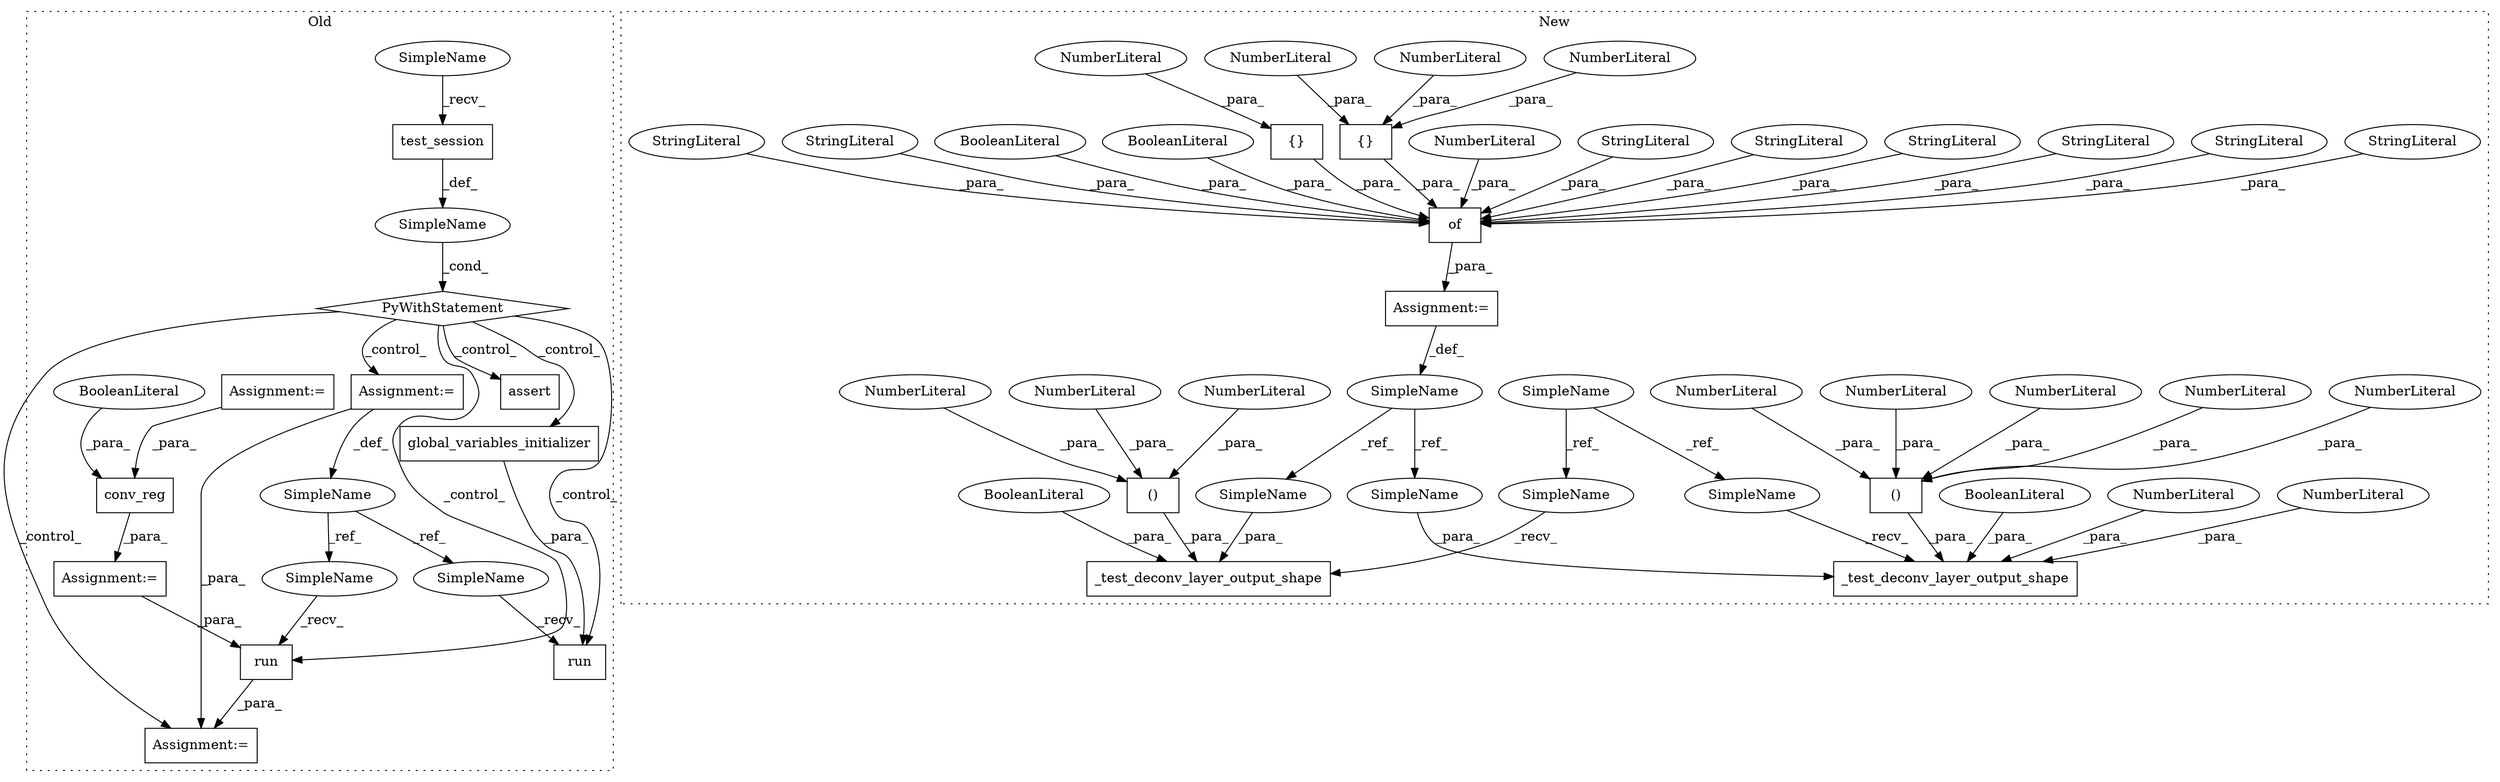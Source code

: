 digraph G {
subgraph cluster0 {
1 [label="run" a="32" s="7245,7261" l="4,1" shape="box"];
3 [label="Assignment:=" a="7" s="7239" l="1" shape="box"];
4 [label="Assignment:=" a="7" s="6927" l="1" shape="box"];
5 [label="Assignment:=" a="7" s="7162" l="4" shape="box"];
6 [label="SimpleName" a="42" s="" l="" shape="ellipse"];
7 [label="PyWithStatement" a="104" s="7119,7148" l="10,2" shape="diamond"];
8 [label="Assignment:=" a="7" s="7068" l="1" shape="box"];
9 [label="run" a="32" s="7179,7224" l="4,1" shape="box"];
10 [label="SimpleName" a="42" s="7162" l="4" shape="ellipse"];
11 [label="test_session" a="32" s="7134" l="14" shape="box"];
12 [label="global_variables_initializer" a="32" s="7194" l="30" shape="box"];
13 [label="assert" a="32" s="7275,7372" l="22,1" shape="box"];
18 [label="conv_reg" a="32" s="7069,7091" l="9,1" shape="box"];
19 [label="BooleanLiteral" a="9" s="7083" l="4" shape="ellipse"];
56 [label="SimpleName" a="42" s="7129" l="4" shape="ellipse"];
57 [label="SimpleName" a="42" s="7174" l="4" shape="ellipse"];
58 [label="SimpleName" a="42" s="7240" l="4" shape="ellipse"];
label = "Old";
style="dotted";
}
subgraph cluster1 {
2 [label="()" a="106" s="7387" l="61" shape="box"];
14 [label="NumberLiteral" a="34" s="7401" l="2" shape="ellipse"];
15 [label="NumberLiteral" a="34" s="7446" l="2" shape="ellipse"];
16 [label="NumberLiteral" a="34" s="7431" l="2" shape="ellipse"];
17 [label="NumberLiteral" a="34" s="7387" l="1" shape="ellipse"];
20 [label="_test_deconv_layer_output_shape" a="32" s="7336,7459" l="32,1" shape="box"];
21 [label="NumberLiteral" a="34" s="7456" l="3" shape="ellipse"];
22 [label="BooleanLiteral" a="9" s="7450" l="5" shape="ellipse"];
23 [label="SimpleName" a="42" s="6932" l="4" shape="ellipse"];
24 [label="_test_deconv_layer_output_shape" a="32" s="7202,7324" l="32,1" shape="box"];
25 [label="()" a="106" s="7253" l="61" shape="box"];
26 [label="NumberLiteral" a="34" s="7282" l="2" shape="ellipse"];
27 [label="NumberLiteral" a="34" s="7368" l="1" shape="ellipse"];
28 [label="of" a="32" s="7010,7190" l="3,1" shape="box"];
29 [label="BooleanLiteral" a="9" s="7316" l="4" shape="ellipse"];
30 [label="StringLiteral" a="45" s="7032" l="13" shape="ellipse"];
31 [label="StringLiteral" a="45" s="7089" l="11" shape="ellipse"];
32 [label="StringLiteral" a="45" s="7063" l="8" shape="ellipse"];
33 [label="StringLiteral" a="45" s="7013" l="15" shape="ellipse"];
34 [label="StringLiteral" a="45" s="7107" l="9" shape="ellipse"];
35 [label="StringLiteral" a="45" s="7142" l="15" shape="ellipse"];
36 [label="NumberLiteral" a="34" s="7029" l="2" shape="ellipse"];
37 [label="{}" a="4" s="7081,7087" l="1,1" shape="box"];
38 [label="NumberLiteral" a="34" s="7086" l="1" shape="ellipse"];
39 [label="NumberLiteral" a="34" s="7082" l="1" shape="ellipse"];
40 [label="{}" a="4" s="7055,7061" l="1,1" shape="box"];
41 [label="NumberLiteral" a="34" s="7056" l="1" shape="ellipse"];
42 [label="NumberLiteral" a="34" s="7084" l="1" shape="ellipse"];
43 [label="BooleanLiteral" a="9" s="7117" l="4" shape="ellipse"];
44 [label="BooleanLiteral" a="9" s="7101" l="5" shape="ellipse"];
45 [label="SimpleName" a="42" s="6994" l="11" shape="ellipse"];
46 [label="Assignment:=" a="7" s="7005" l="1" shape="box"];
47 [label="StringLiteral" a="45" s="7134" l="7" shape="ellipse"];
48 [label="StringLiteral" a="45" s="7122" l="11" shape="ellipse"];
49 [label="NumberLiteral" a="34" s="7312" l="2" shape="ellipse"];
50 [label="NumberLiteral" a="34" s="7297" l="2" shape="ellipse"];
51 [label="NumberLiteral" a="34" s="7416" l="2" shape="ellipse"];
52 [label="SimpleName" a="42" s="7197" l="4" shape="ellipse"];
53 [label="SimpleName" a="42" s="7331" l="4" shape="ellipse"];
54 [label="SimpleName" a="42" s="7236" l="11" shape="ellipse"];
55 [label="SimpleName" a="42" s="7370" l="11" shape="ellipse"];
label = "New";
style="dotted";
}
1 -> 3 [label="_para_"];
2 -> 20 [label="_para_"];
4 -> 18 [label="_para_"];
5 -> 3 [label="_para_"];
5 -> 10 [label="_def_"];
6 -> 7 [label="_cond_"];
7 -> 5 [label="_control_"];
7 -> 3 [label="_control_"];
7 -> 9 [label="_control_"];
7 -> 1 [label="_control_"];
7 -> 12 [label="_control_"];
7 -> 13 [label="_control_"];
8 -> 1 [label="_para_"];
10 -> 57 [label="_ref_"];
10 -> 58 [label="_ref_"];
11 -> 6 [label="_def_"];
12 -> 9 [label="_para_"];
14 -> 2 [label="_para_"];
15 -> 2 [label="_para_"];
16 -> 2 [label="_para_"];
17 -> 2 [label="_para_"];
18 -> 8 [label="_para_"];
19 -> 18 [label="_para_"];
21 -> 20 [label="_para_"];
22 -> 20 [label="_para_"];
23 -> 53 [label="_ref_"];
23 -> 52 [label="_ref_"];
25 -> 24 [label="_para_"];
26 -> 25 [label="_para_"];
27 -> 20 [label="_para_"];
28 -> 46 [label="_para_"];
29 -> 24 [label="_para_"];
30 -> 28 [label="_para_"];
31 -> 28 [label="_para_"];
32 -> 28 [label="_para_"];
33 -> 28 [label="_para_"];
34 -> 28 [label="_para_"];
35 -> 28 [label="_para_"];
36 -> 28 [label="_para_"];
37 -> 28 [label="_para_"];
38 -> 37 [label="_para_"];
39 -> 37 [label="_para_"];
40 -> 28 [label="_para_"];
41 -> 40 [label="_para_"];
42 -> 37 [label="_para_"];
43 -> 28 [label="_para_"];
44 -> 28 [label="_para_"];
45 -> 55 [label="_ref_"];
45 -> 54 [label="_ref_"];
46 -> 45 [label="_def_"];
47 -> 28 [label="_para_"];
48 -> 28 [label="_para_"];
49 -> 25 [label="_para_"];
50 -> 25 [label="_para_"];
51 -> 2 [label="_para_"];
52 -> 24 [label="_recv_"];
53 -> 20 [label="_recv_"];
54 -> 24 [label="_para_"];
55 -> 20 [label="_para_"];
56 -> 11 [label="_recv_"];
57 -> 9 [label="_recv_"];
58 -> 1 [label="_recv_"];
}